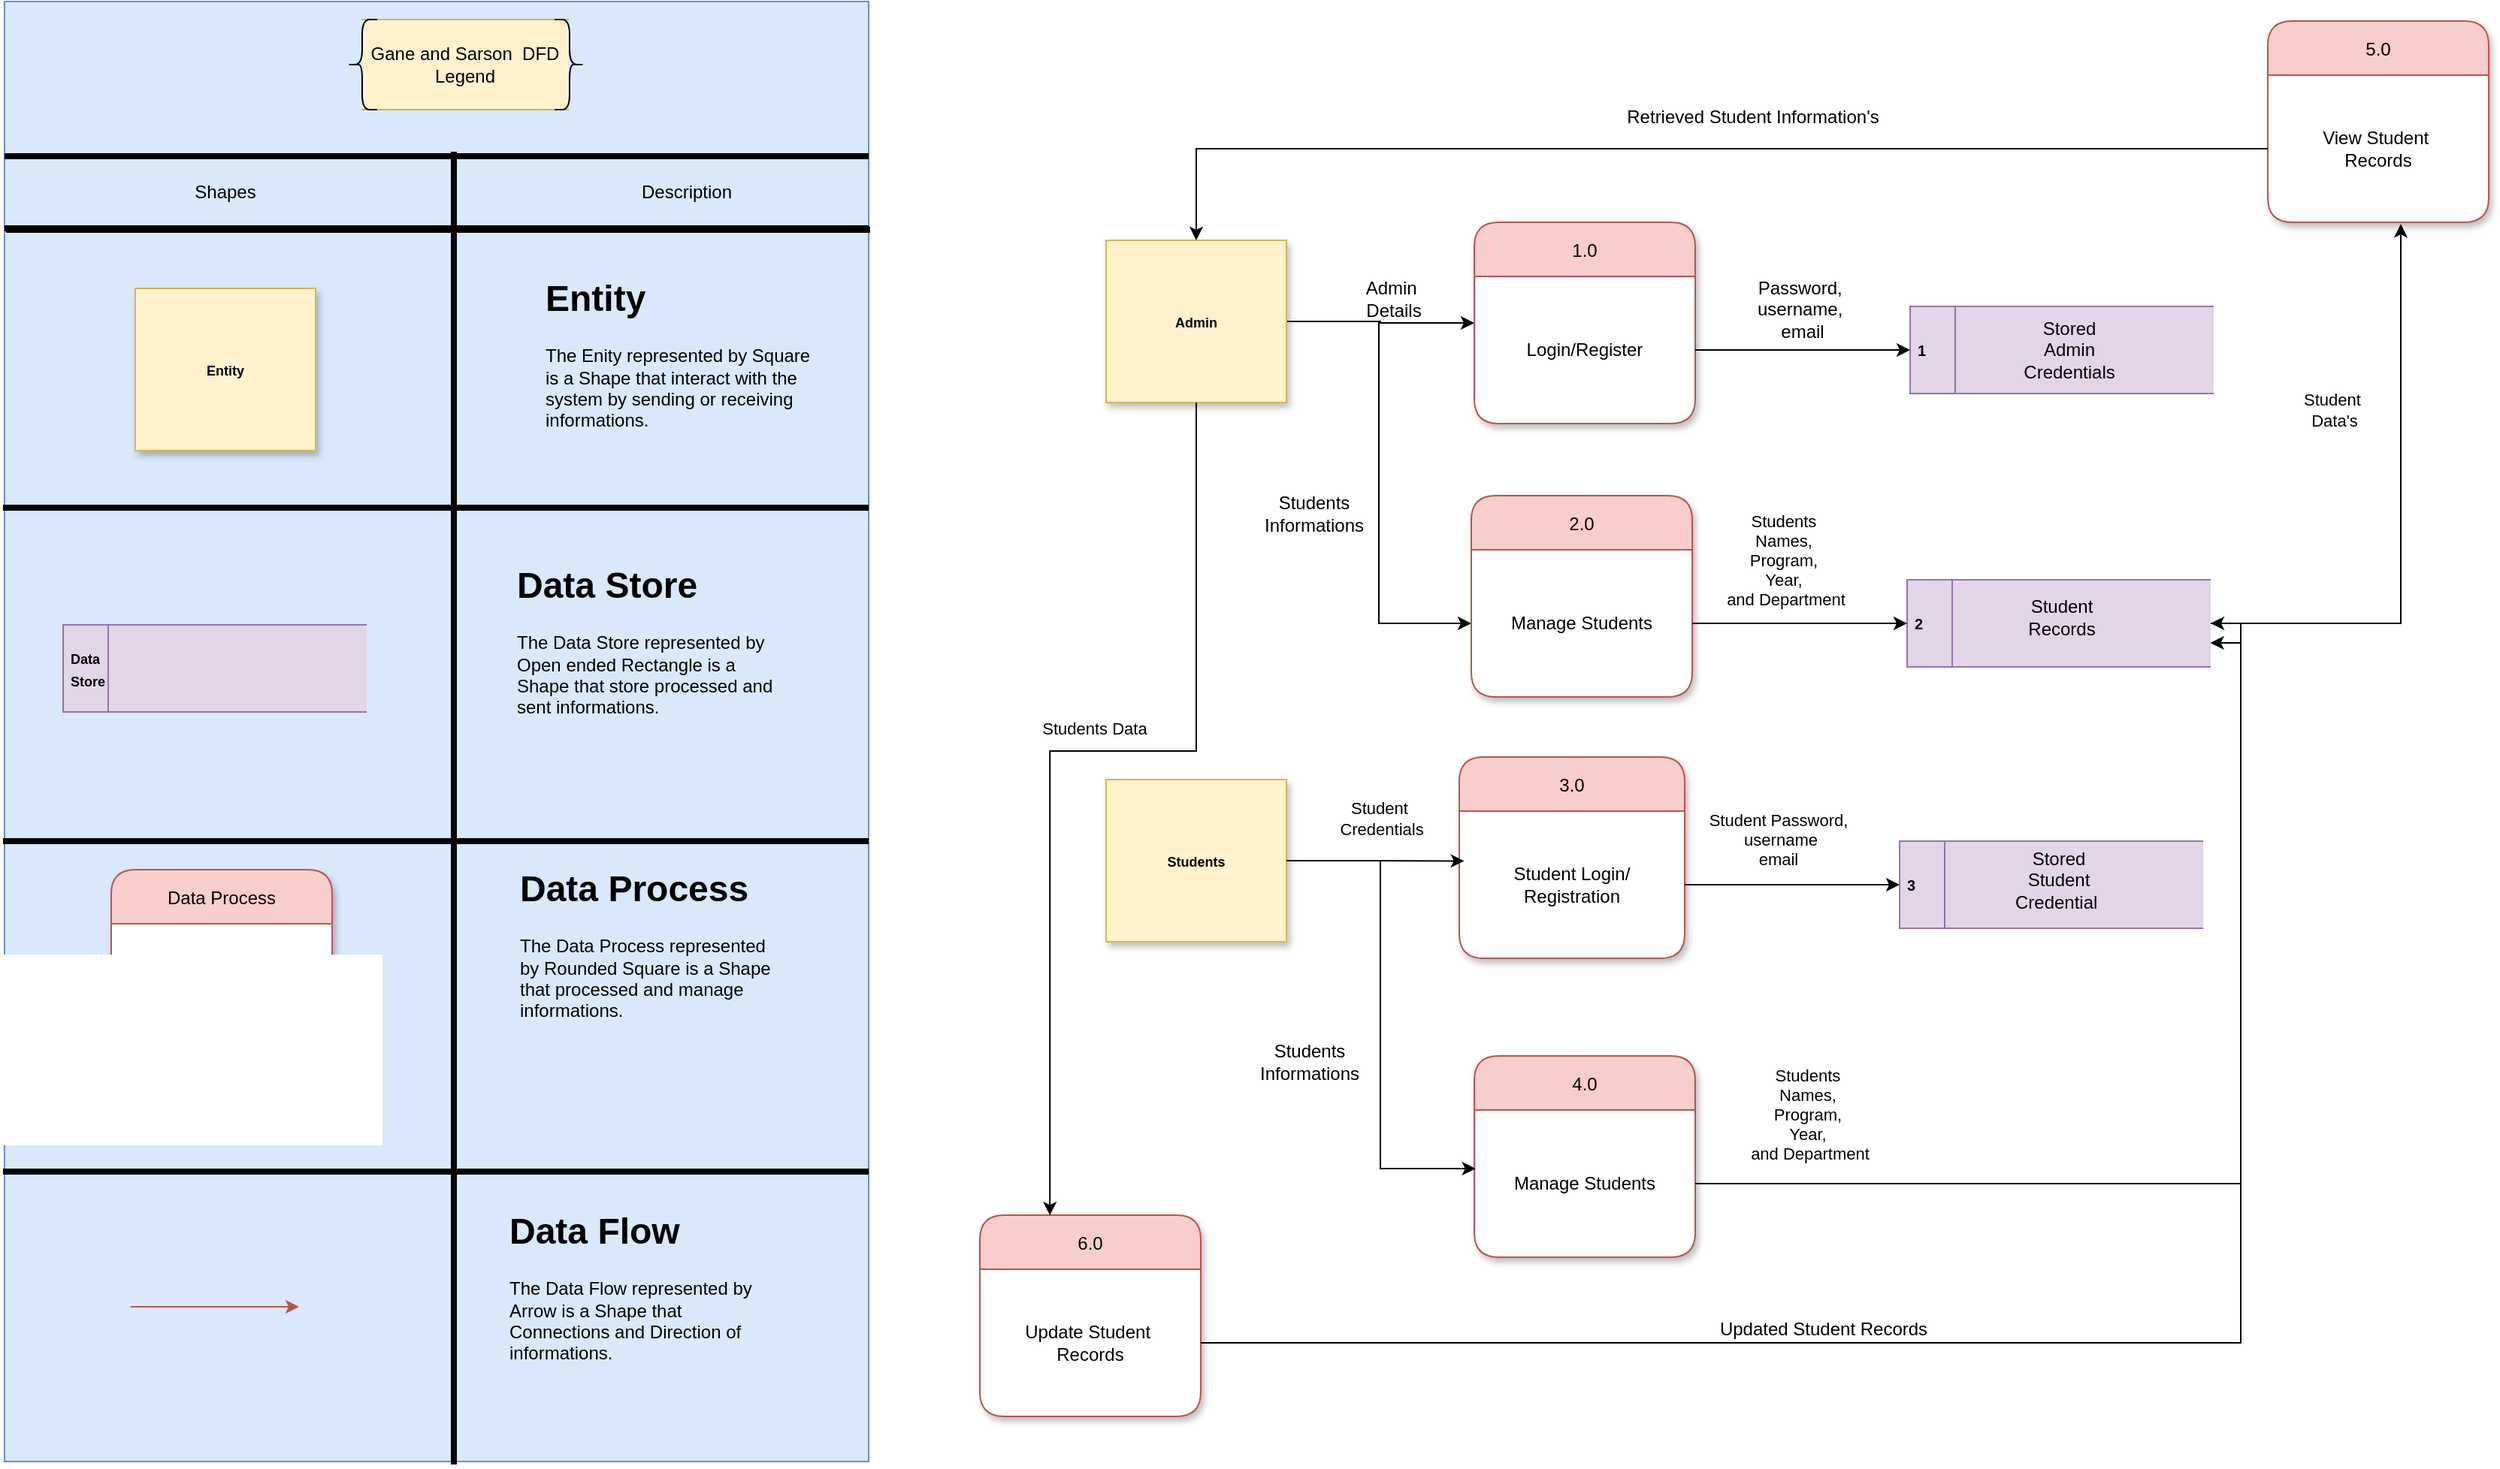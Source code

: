 <mxfile version="26.2.2">
  <diagram name="Page-1" id="SfqFHsFNGNqVCVZy7Byx">
    <mxGraphModel dx="860" dy="610" grid="0" gridSize="1" guides="1" tooltips="1" connect="1" arrows="1" fold="1" page="1" pageScale="1" pageWidth="196850" pageHeight="196850" background="none" math="0" shadow="0">
      <root>
        <mxCell id="0" />
        <mxCell id="1" parent="0" />
        <mxCell id="qmeBu4S3jbax9dmzvrjf-70" value="&lt;font size=&quot;1&quot;&gt;&lt;b&gt;3&lt;/b&gt;&lt;/font&gt;" style="html=1;dashed=0;whiteSpace=wrap;shape=mxgraph.dfd.dataStoreID;align=left;spacingLeft=3;points=[[0,0],[0.5,0],[1,0],[0,0.5],[1,0.5],[0,1],[0.5,1],[1,1]];fillColor=#e1d5e7;strokeColor=#9673a6;comic=0;enumerate=0;treeMoving=0;treeFolding=0;resizeHeight=1;resizeWidth=1;flipH=0;flipV=0;" parent="1" vertex="1">
          <mxGeometry x="1431" y="624" width="202" height="58" as="geometry" />
        </mxCell>
        <mxCell id="1iTUAPz-zUR7rCR0ceSa-26" value="" style="rounded=0;whiteSpace=wrap;html=1;fillColor=#dae8fc;strokeColor=#6c8ebf;" parent="1" vertex="1">
          <mxGeometry x="170" y="65" width="575" height="972" as="geometry" />
        </mxCell>
        <mxCell id="1iTUAPz-zUR7rCR0ceSa-23" value="Data Process" style="swimlane;fontStyle=0;childLayout=stackLayout;horizontal=1;startSize=36;horizontalStack=0;resizeParent=1;resizeParentMax=0;resizeLast=0;collapsible=0;marginBottom=0;swimlaneFillColor=#ffffff;fillColor=#f8cecc;strokeColor=#b85450;rounded=1;shadow=1;" parent="1" vertex="1">
          <mxGeometry x="241" y="643" width="147" height="124" as="geometry" />
        </mxCell>
        <mxCell id="1iTUAPz-zUR7rCR0ceSa-24" value="&lt;font style=&quot;font-size: 9px;&quot;&gt;&lt;b&gt;Data&amp;nbsp;&lt;/b&gt;&lt;/font&gt;&lt;div&gt;&lt;font style=&quot;font-size: 9px;&quot;&gt;&lt;b&gt;Store&lt;/b&gt;&lt;/font&gt;&lt;/div&gt;" style="html=1;dashed=0;whiteSpace=wrap;shape=mxgraph.dfd.dataStoreID;align=left;spacingLeft=3;points=[[0,0],[0.5,0],[1,0],[0,0.5],[1,0.5],[0,1],[0.5,1],[1,1]];fillColor=#e1d5e7;strokeColor=#9673a6;comic=0;enumerate=0;treeMoving=0;treeFolding=0;resizeHeight=1;resizeWidth=1;flipH=0;flipV=0;" parent="1" vertex="1">
          <mxGeometry x="209" y="480" width="202" height="58" as="geometry" />
        </mxCell>
        <mxCell id="1iTUAPz-zUR7rCR0ceSa-25" value="&lt;b&gt;&lt;font style=&quot;font-size: 9px;&quot;&gt;Entity&lt;/font&gt;&lt;/b&gt;" style="html=1;dashed=0;whiteSpace=wrap;fillColor=#fff2cc;strokeColor=#d6b656;rounded=0;glass=0;shadow=1;" parent="1" vertex="1">
          <mxGeometry x="257" y="256" width="120" height="108" as="geometry" />
        </mxCell>
        <mxCell id="1iTUAPz-zUR7rCR0ceSa-27" value="&lt;h1 style=&quot;margin-top: 0px;&quot;&gt;Entity&lt;/h1&gt;&lt;p&gt;The Enity represented by Square is a Shape that interact with the system by sending or receiving informations.&lt;/p&gt;" style="text;html=1;whiteSpace=wrap;overflow=hidden;rounded=0;fontStyle=0;horizontal=1;verticalAlign=middle;align=left;fontColor=light-dark(#000000,#121212);" parent="1" vertex="1">
          <mxGeometry x="528" y="246" width="180" height="120" as="geometry" />
        </mxCell>
        <mxCell id="GoHEcweU7X1IVzDICbqi-2" value="" style="line;strokeWidth=4;html=1;perimeter=backbonePerimeter;points=[];outlineConnect=0;" parent="1" vertex="1">
          <mxGeometry x="169" y="397" width="576" height="10" as="geometry" />
        </mxCell>
        <mxCell id="GoHEcweU7X1IVzDICbqi-3" value="" style="line;strokeWidth=4;direction=south;html=1;perimeter=backbonePerimeter;points=[];outlineConnect=0;" parent="1" vertex="1">
          <mxGeometry x="464" y="165" width="10" height="874" as="geometry" />
        </mxCell>
        <mxCell id="GoHEcweU7X1IVzDICbqi-4" value="Gane and Sarson&amp;nbsp; DFD Legend" style="shape=partialRectangle;whiteSpace=wrap;html=1;left=0;right=0;fillColor=#fff2cc;strokeColor=#d6b656;" parent="1" vertex="1">
          <mxGeometry x="408" y="77" width="137" height="60" as="geometry" />
        </mxCell>
        <mxCell id="GoHEcweU7X1IVzDICbqi-5" value="" style="shape=curlyBracket;whiteSpace=wrap;html=1;rounded=1;labelPosition=left;verticalLabelPosition=middle;align=right;verticalAlign=middle;" parent="1" vertex="1">
          <mxGeometry x="398" y="77" width="20" height="60" as="geometry" />
        </mxCell>
        <mxCell id="GoHEcweU7X1IVzDICbqi-6" value="" style="shape=curlyBracket;whiteSpace=wrap;html=1;rounded=1;flipH=1;labelPosition=right;verticalLabelPosition=middle;align=left;verticalAlign=middle;" parent="1" vertex="1">
          <mxGeometry x="536" y="77" width="20" height="60" as="geometry" />
        </mxCell>
        <mxCell id="GoHEcweU7X1IVzDICbqi-7" value="" style="line;strokeWidth=4;html=1;perimeter=backbonePerimeter;points=[];outlineConnect=0;" parent="1" vertex="1">
          <mxGeometry x="170" y="211" width="575" height="10" as="geometry" />
        </mxCell>
        <mxCell id="GoHEcweU7X1IVzDICbqi-12" value="Shapes" style="text;html=1;align=center;verticalAlign=middle;whiteSpace=wrap;rounded=0;" parent="1" vertex="1">
          <mxGeometry x="287" y="177" width="60" height="30" as="geometry" />
        </mxCell>
        <mxCell id="GoHEcweU7X1IVzDICbqi-13" value="Description" style="text;html=1;align=center;verticalAlign=middle;whiteSpace=wrap;rounded=0;" parent="1" vertex="1">
          <mxGeometry x="594" y="177" width="60" height="30" as="geometry" />
        </mxCell>
        <mxCell id="GoHEcweU7X1IVzDICbqi-14" value="" style="line;strokeWidth=4;html=1;perimeter=backbonePerimeter;points=[];outlineConnect=0;" parent="1" vertex="1">
          <mxGeometry x="171" y="212" width="575" height="10" as="geometry" />
        </mxCell>
        <mxCell id="GoHEcweU7X1IVzDICbqi-15" value="" style="line;strokeWidth=4;html=1;perimeter=backbonePerimeter;points=[];outlineConnect=0;" parent="1" vertex="1">
          <mxGeometry x="170" y="163" width="575" height="10" as="geometry" />
        </mxCell>
        <mxCell id="GoHEcweU7X1IVzDICbqi-16" value="" style="line;strokeWidth=4;html=1;perimeter=backbonePerimeter;points=[];outlineConnect=0;" parent="1" vertex="1">
          <mxGeometry x="169" y="619" width="576" height="10" as="geometry" />
        </mxCell>
        <mxCell id="GoHEcweU7X1IVzDICbqi-45" value="&lt;h1 style=&quot;margin-top: 0px;&quot;&gt;Data Store&lt;/h1&gt;&lt;p&gt;The Data Store represented by Open ended Rectangle is a Shape that store processed and sent informations.&lt;span style=&quot;color: rgba(0, 0, 0, 0); font-family: monospace; font-size: 0px; text-wrap-mode: nowrap; background-color: transparent;&quot;&gt;%3CmxGraphModel%3E%3Croot%3E%3CmxCell%20id%3D%220%22%2F%3E%3CmxCell%20id%3D%221%22%20parent%3D%220%22%2F%3E%3CmxCell%20id%3D%222%22%20value%3D%22%26lt%3Bh1%20style%3D%26quot%3Bmargin-top%3A%200px%3B%26quot%3B%26gt%3BEntity%26lt%3B%2Fh1%26gt%3B%26lt%3Bp%26gt%3BThe%20Enity%20represented%20by%20Square%20is%20a%20User%20that%20interact%20with%20the%20system%20by%20sending%20or%20receiving%20informations.%26lt%3B%2Fp%26gt%3B%22%20style%3D%22text%3Bhtml%3D1%3BwhiteSpace%3Dwrap%3Boverflow%3Dhidden%3Brounded%3D0%3BfontStyle%3D0%3Bhorizontal%3D1%3BverticalAlign%3Dmiddle%3Balign%3Dleft%3BfontColor%3Dlight-dark(%23000000%2C%23121212)%3B%22%20vertex%3D%221%22%20parent%3D%221%22%3E%3CmxGeometry%20x%3D%22528%22%20y%3D%22246%22%20width%3D%22180%22%20height%3D%22120%22%20as%3D%22geometry%22%2F%3E%3C%2FmxCell%3E%3C%2Froot%3E%3C%2FmxGraphModel%3E&lt;/span&gt;&lt;/p&gt;" style="text;html=1;whiteSpace=wrap;overflow=hidden;rounded=0;fontStyle=0;horizontal=1;verticalAlign=middle;align=left;fontColor=light-dark(#000000,#121212);" parent="1" vertex="1">
          <mxGeometry x="509" y="437" width="180" height="120" as="geometry" />
        </mxCell>
        <mxCell id="GoHEcweU7X1IVzDICbqi-46" value="&lt;h1 style=&quot;margin-top: 0px;&quot;&gt;Data Process&lt;/h1&gt;&lt;p&gt;The Data Process represented by Rounded Square is a Shape that processed and manage informations.&lt;span style=&quot;color: rgba(0, 0, 0, 0); font-family: monospace; font-size: 0px; text-wrap-mode: nowrap; background-color: transparent;&quot;&gt;%3CmxGraphModel%3E%3Croot%3E%3CmxCell%20id%3D%220%22%2F%3E%3CmxCell%20id%3D%221%22%20parent%3D%220%22%2F%3E%3CmxCell%20id%3D%222%22%20value%3D%22%26lt%3Bh1%20style%3D%26quot%3Bmargin-top%3A%200px%3B%26quot%3B%26gt%3BEntity%26lt%3B%2Fh1%26gt%3B%26lt%3Bp%26gt%3BThe%20Enity%20represented%20by%20Square%20is%20a%20User%20that%20interact%20with%20the%20system%20by%20sending%20or%20receiving%20informations.%26lt%3B%2Fp%26gt%3B%22%20style%3D%22text%3Bhtml%3D1%3BwhiteSpace%3Dwrap%3Boverflow%3Dhidden%3Brounded%3D0%3BfontStyle%3D0%3Bhorizontal%3D1%3BverticalAlign%3Dmiddle%3Balign%3Dleft%3BfontColor%3Dlight-dark(%23000000%2C%23121212)%3B%22%20vertex%3D%221%22%20parent%3D%221%22%3E%3CmxGeometry%20x%3D%22528%22%20y%3D%22246%22%20width%3D%22180%22%20height%3D%22120%22%20as%3D%22geometry%22%2F%3E%3C%2FmxCell%3E%3C%2Froot%3E%3C%2FmxGraphModel%3E&lt;/span&gt;&lt;/p&gt;" style="text;html=1;whiteSpace=wrap;overflow=hidden;rounded=0;fontStyle=0;horizontal=1;verticalAlign=middle;align=left;fontColor=light-dark(#000000,#121212);" parent="1" vertex="1">
          <mxGeometry x="511" y="639" width="180" height="120" as="geometry" />
        </mxCell>
        <mxCell id="GoHEcweU7X1IVzDICbqi-47" value="" style="line;strokeWidth=4;html=1;perimeter=backbonePerimeter;points=[];outlineConnect=0;" parent="1" vertex="1">
          <mxGeometry x="169" y="839" width="576" height="10" as="geometry" />
        </mxCell>
        <mxCell id="GoHEcweU7X1IVzDICbqi-49" value="" style="endArrow=classic;html=1;rounded=0;fillColor=#f8cecc;strokeColor=#b85450;" parent="1" edge="1">
          <mxGeometry width="50" height="50" relative="1" as="geometry">
            <mxPoint x="254" y="934" as="sourcePoint" />
            <mxPoint x="366" y="934" as="targetPoint" />
          </mxGeometry>
        </mxCell>
        <mxCell id="GoHEcweU7X1IVzDICbqi-50" value="&lt;h1 style=&quot;margin-top: 0px;&quot;&gt;Data Flow&lt;/h1&gt;&lt;p&gt;The Data Flow represented by Arrow is a Shape that Connections and Direction of informations.&lt;span style=&quot;color: rgba(0, 0, 0, 0); font-family: monospace; font-size: 0px; text-wrap-mode: nowrap; background-color: transparent;&quot;&gt;%3CmxGraphModel%3E%3Croot%3E%3CmxCell%20id%3D%220%22%2F%3E%3CmxCell%20id%3D%221%22%20parent%3D%220%22%2F%3E%3CmxCell%20id%3D%222%22%20value%3D%22%26lt%3Bh1%20style%3D%26quot%3Bmargin-top%3A%200px%3B%26quot%3B%26gt%3BEntity%26lt%3B%2Fh1%26gt%3B%26lt%3Bp%26gt%3BThe%20Enity%20represented%20by%20Square%20is%20a%20User%20that%20interact%20with%20the%20system%20by%20sending%20or%20receiving%20informations.%26lt%3B%2Fp%26gt%3B%22%20style%3D%22text%3Bhtml%3D1%3BwhiteSpace%3Dwrap%3Boverflow%3Dhidden%3Brounded%3D0%3BfontStyle%3D0%3Bhorizontal%3D1%3BverticalAlign%3Dmiddle%3Balign%3Dleft%3BfontColor%3Dlight-dark(%23000000%2C%23121212)%3B%22%20vertex%3D%221%22%20parent%3D%221%22%3E%3CmxGeometry%20x%3D%22528%22%20y%3D%22246%22%20width%3D%22180%22%20height%3D%22120%22%20as%3D%22geometry%22%2F%3E%3C%2FmxCell%3E%3C%2Froot%3E%3C%2FmxGraphModel%3E&lt;/span&gt;&lt;/p&gt;" style="text;html=1;whiteSpace=wrap;overflow=hidden;rounded=0;fontStyle=0;horizontal=1;verticalAlign=middle;align=left;fontColor=light-dark(#000000,#121212);" parent="1" vertex="1">
          <mxGeometry x="504" y="867" width="180" height="120" as="geometry" />
        </mxCell>
        <mxCell id="qmeBu4S3jbax9dmzvrjf-38" style="edgeStyle=orthogonalEdgeStyle;rounded=0;orthogonalLoop=1;jettySize=auto;html=1;entryX=0;entryY=0.5;entryDx=0;entryDy=0;" parent="1" source="qmeBu4S3jbax9dmzvrjf-36" target="qmeBu4S3jbax9dmzvrjf-37" edge="1">
          <mxGeometry relative="1" as="geometry" />
        </mxCell>
        <mxCell id="qmeBu4S3jbax9dmzvrjf-51" style="edgeStyle=orthogonalEdgeStyle;rounded=0;orthogonalLoop=1;jettySize=auto;html=1;entryX=0;entryY=0.5;entryDx=0;entryDy=0;" parent="1" source="qmeBu4S3jbax9dmzvrjf-36" target="qmeBu4S3jbax9dmzvrjf-49" edge="1">
          <mxGeometry relative="1" as="geometry" />
        </mxCell>
        <mxCell id="qmeBu4S3jbax9dmzvrjf-36" value="&lt;b&gt;&lt;font style=&quot;font-size: 9px;&quot;&gt;Admin&lt;/font&gt;&lt;/b&gt;" style="html=1;dashed=0;whiteSpace=wrap;fillColor=#fff2cc;strokeColor=#d6b656;rounded=0;glass=0;shadow=1;" parent="1" vertex="1">
          <mxGeometry x="903" y="224" width="120" height="108" as="geometry" />
        </mxCell>
        <mxCell id="qmeBu4S3jbax9dmzvrjf-37" value="1.0" style="swimlane;fontStyle=0;childLayout=stackLayout;horizontal=1;startSize=36;horizontalStack=0;resizeParent=1;resizeParentMax=0;resizeLast=0;collapsible=0;marginBottom=0;swimlaneFillColor=#ffffff;fillColor=#f8cecc;strokeColor=#b85450;rounded=1;shadow=1;" parent="1" vertex="1">
          <mxGeometry x="1148" y="212" width="147" height="134" as="geometry" />
        </mxCell>
        <mxCell id="qmeBu4S3jbax9dmzvrjf-39" value="Login/Register" style="text;html=1;align=center;verticalAlign=middle;whiteSpace=wrap;rounded=0;" parent="qmeBu4S3jbax9dmzvrjf-37" vertex="1">
          <mxGeometry y="36" width="147" height="98" as="geometry" />
        </mxCell>
        <mxCell id="qmeBu4S3jbax9dmzvrjf-40" value="Admin&amp;nbsp;&lt;div&gt;Details&lt;/div&gt;" style="text;html=1;align=center;verticalAlign=middle;resizable=0;points=[];autosize=1;strokeColor=none;fillColor=none;" parent="1" vertex="1">
          <mxGeometry x="1066" y="242" width="55" height="41" as="geometry" />
        </mxCell>
        <mxCell id="qmeBu4S3jbax9dmzvrjf-41" value="&lt;font size=&quot;1&quot;&gt;&lt;b&gt;1&lt;/b&gt;&lt;/font&gt;" style="html=1;dashed=0;whiteSpace=wrap;shape=mxgraph.dfd.dataStoreID;align=left;spacingLeft=3;points=[[0,0],[0.5,0],[1,0],[0,0.5],[1,0.5],[0,1],[0.5,1],[1,1]];fillColor=#e1d5e7;strokeColor=#9673a6;comic=0;enumerate=0;treeMoving=0;treeFolding=0;resizeHeight=1;resizeWidth=1;flipH=0;flipV=0;" parent="1" vertex="1">
          <mxGeometry x="1438" y="268" width="202" height="58" as="geometry" />
        </mxCell>
        <mxCell id="qmeBu4S3jbax9dmzvrjf-45" style="edgeStyle=orthogonalEdgeStyle;rounded=0;orthogonalLoop=1;jettySize=auto;html=1;entryX=0;entryY=0.5;entryDx=0;entryDy=0;" parent="1" source="qmeBu4S3jbax9dmzvrjf-39" target="qmeBu4S3jbax9dmzvrjf-41" edge="1">
          <mxGeometry relative="1" as="geometry" />
        </mxCell>
        <mxCell id="qmeBu4S3jbax9dmzvrjf-46" value="Stored Admin Credentials" style="text;html=1;align=center;verticalAlign=middle;whiteSpace=wrap;rounded=0;" parent="1" vertex="1">
          <mxGeometry x="1514" y="282" width="60" height="30" as="geometry" />
        </mxCell>
        <mxCell id="qmeBu4S3jbax9dmzvrjf-47" value="Password,&amp;nbsp;&lt;div&gt;username,&amp;nbsp;&lt;div&gt;email&lt;/div&gt;&lt;/div&gt;" style="text;html=1;align=center;verticalAlign=middle;resizable=0;points=[];autosize=1;strokeColor=none;fillColor=none;" parent="1" vertex="1">
          <mxGeometry x="1327" y="242" width="78" height="55" as="geometry" />
        </mxCell>
        <mxCell id="qmeBu4S3jbax9dmzvrjf-48" value="2.0" style="swimlane;fontStyle=0;childLayout=stackLayout;horizontal=1;startSize=36;horizontalStack=0;resizeParent=1;resizeParentMax=0;resizeLast=0;collapsible=0;marginBottom=0;swimlaneFillColor=#ffffff;fillColor=#f8cecc;strokeColor=#b85450;rounded=1;shadow=1;" parent="1" vertex="1">
          <mxGeometry x="1146" y="394" width="147" height="134" as="geometry" />
        </mxCell>
        <mxCell id="qmeBu4S3jbax9dmzvrjf-49" value="Manage Students" style="text;html=1;align=center;verticalAlign=middle;whiteSpace=wrap;rounded=0;" parent="qmeBu4S3jbax9dmzvrjf-48" vertex="1">
          <mxGeometry y="36" width="147" height="98" as="geometry" />
        </mxCell>
        <mxCell id="qmeBu4S3jbax9dmzvrjf-52" value="Students&lt;div&gt;Informations&lt;/div&gt;" style="text;html=1;align=center;verticalAlign=middle;resizable=0;points=[];autosize=1;strokeColor=none;fillColor=none;" parent="1" vertex="1">
          <mxGeometry x="999" y="385" width="84" height="41" as="geometry" />
        </mxCell>
        <mxCell id="qmeBu4S3jbax9dmzvrjf-53" value="&lt;font size=&quot;1&quot;&gt;&lt;b&gt;2&lt;/b&gt;&lt;/font&gt;" style="html=1;dashed=0;whiteSpace=wrap;shape=mxgraph.dfd.dataStoreID;align=left;spacingLeft=3;points=[[0,0],[0.5,0],[1,0],[0,0.5],[1,0.5],[0,1],[0.5,1],[1,1]];fillColor=#e1d5e7;strokeColor=#9673a6;comic=0;enumerate=0;treeMoving=0;treeFolding=0;resizeHeight=1;resizeWidth=1;flipH=0;flipV=0;" parent="1" vertex="1">
          <mxGeometry x="1436" y="450" width="202" height="58" as="geometry" />
        </mxCell>
        <mxCell id="qmeBu4S3jbax9dmzvrjf-54" value="Stored&lt;div&gt;Student Credential&amp;nbsp;&lt;/div&gt;" style="text;html=1;align=center;verticalAlign=middle;whiteSpace=wrap;rounded=0;" parent="1" vertex="1">
          <mxGeometry x="1507" y="635" width="60" height="30" as="geometry" />
        </mxCell>
        <mxCell id="qmeBu4S3jbax9dmzvrjf-55" style="edgeStyle=orthogonalEdgeStyle;rounded=0;orthogonalLoop=1;jettySize=auto;html=1;entryX=0;entryY=0.5;entryDx=0;entryDy=0;" parent="1" source="qmeBu4S3jbax9dmzvrjf-49" target="qmeBu4S3jbax9dmzvrjf-53" edge="1">
          <mxGeometry relative="1" as="geometry">
            <mxPoint x="1413" y="479" as="targetPoint" />
          </mxGeometry>
        </mxCell>
        <mxCell id="qmeBu4S3jbax9dmzvrjf-56" value="Students&amp;nbsp;&lt;div&gt;Names,&amp;nbsp;&lt;/div&gt;&lt;div&gt;Program,&amp;nbsp;&lt;/div&gt;&lt;div&gt;Year,&amp;nbsp;&lt;/div&gt;&lt;div&gt;and Department&lt;/div&gt;" style="edgeLabel;html=1;align=center;verticalAlign=middle;resizable=0;points=[];" parent="qmeBu4S3jbax9dmzvrjf-55" vertex="1" connectable="0">
          <mxGeometry x="-0.234" y="1" relative="1" as="geometry">
            <mxPoint x="7" y="-41" as="offset" />
          </mxGeometry>
        </mxCell>
        <mxCell id="qmeBu4S3jbax9dmzvrjf-57" value="&lt;b&gt;&lt;font style=&quot;font-size: 9px;&quot;&gt;Students&lt;/font&gt;&lt;/b&gt;" style="html=1;dashed=0;whiteSpace=wrap;fillColor=#fff2cc;strokeColor=#d6b656;rounded=0;glass=0;shadow=1;" parent="1" vertex="1">
          <mxGeometry x="903" y="583" width="120" height="108" as="geometry" />
        </mxCell>
        <mxCell id="qmeBu4S3jbax9dmzvrjf-58" value="3.0" style="swimlane;fontStyle=0;childLayout=stackLayout;horizontal=1;startSize=36;horizontalStack=0;resizeParent=1;resizeParentMax=0;resizeLast=0;collapsible=0;marginBottom=0;swimlaneFillColor=#ffffff;fillColor=#f8cecc;strokeColor=#b85450;rounded=1;shadow=1;" parent="1" vertex="1">
          <mxGeometry x="1138" y="568" width="150" height="134" as="geometry" />
        </mxCell>
        <mxCell id="qmeBu4S3jbax9dmzvrjf-59" value="Student Login/&lt;div&gt;Registration&lt;/div&gt;" style="text;html=1;align=center;verticalAlign=middle;whiteSpace=wrap;rounded=0;" parent="qmeBu4S3jbax9dmzvrjf-58" vertex="1">
          <mxGeometry y="36" width="150" height="98" as="geometry" />
        </mxCell>
        <mxCell id="qmeBu4S3jbax9dmzvrjf-61" style="edgeStyle=orthogonalEdgeStyle;rounded=0;orthogonalLoop=1;jettySize=auto;html=1;entryX=0.022;entryY=0.339;entryDx=0;entryDy=0;entryPerimeter=0;" parent="1" source="qmeBu4S3jbax9dmzvrjf-57" target="qmeBu4S3jbax9dmzvrjf-59" edge="1">
          <mxGeometry relative="1" as="geometry" />
        </mxCell>
        <mxCell id="qmeBu4S3jbax9dmzvrjf-62" value="Student&amp;nbsp;&lt;div&gt;Credentials&lt;/div&gt;" style="edgeLabel;html=1;align=center;verticalAlign=middle;resizable=0;points=[];" parent="qmeBu4S3jbax9dmzvrjf-61" vertex="1" connectable="0">
          <mxGeometry x="0.107" y="1" relative="1" as="geometry">
            <mxPoint x="-3" y="-27" as="offset" />
          </mxGeometry>
        </mxCell>
        <mxCell id="qmeBu4S3jbax9dmzvrjf-65" value="Student Password,&lt;div&gt;&amp;nbsp;username&lt;div&gt;email&lt;/div&gt;&lt;/div&gt;" style="edgeLabel;html=1;align=center;verticalAlign=middle;resizable=0;points=[];" parent="1" vertex="1" connectable="0">
          <mxGeometry x="1348.004" y="497" as="geometry">
            <mxPoint x="2" y="126" as="offset" />
          </mxGeometry>
        </mxCell>
        <mxCell id="qmeBu4S3jbax9dmzvrjf-72" style="edgeStyle=orthogonalEdgeStyle;rounded=0;orthogonalLoop=1;jettySize=auto;html=1;entryX=0;entryY=0.5;entryDx=0;entryDy=0;" parent="1" source="qmeBu4S3jbax9dmzvrjf-59" target="qmeBu4S3jbax9dmzvrjf-70" edge="1">
          <mxGeometry relative="1" as="geometry" />
        </mxCell>
        <mxCell id="qmeBu4S3jbax9dmzvrjf-73" value="Student Records" style="text;html=1;align=center;verticalAlign=middle;whiteSpace=wrap;rounded=0;" parent="1" vertex="1">
          <mxGeometry x="1509" y="460" width="60" height="30" as="geometry" />
        </mxCell>
        <mxCell id="qmeBu4S3jbax9dmzvrjf-74" value="4.0" style="swimlane;fontStyle=0;childLayout=stackLayout;horizontal=1;startSize=36;horizontalStack=0;resizeParent=1;resizeParentMax=0;resizeLast=0;collapsible=0;marginBottom=0;swimlaneFillColor=#ffffff;fillColor=#f8cecc;strokeColor=#b85450;rounded=1;shadow=1;" parent="1" vertex="1">
          <mxGeometry x="1148" y="767" width="147" height="134" as="geometry" />
        </mxCell>
        <mxCell id="qmeBu4S3jbax9dmzvrjf-75" value="Manage Students" style="text;html=1;align=center;verticalAlign=middle;whiteSpace=wrap;rounded=0;" parent="qmeBu4S3jbax9dmzvrjf-74" vertex="1">
          <mxGeometry y="36" width="147" height="98" as="geometry" />
        </mxCell>
        <mxCell id="qmeBu4S3jbax9dmzvrjf-80" value="Students&lt;div&gt;Informations&lt;/div&gt;" style="text;html=1;align=center;verticalAlign=middle;resizable=0;points=[];autosize=1;strokeColor=none;fillColor=none;" parent="1" vertex="1">
          <mxGeometry x="996" y="750" width="84" height="41" as="geometry" />
        </mxCell>
        <mxCell id="qmeBu4S3jbax9dmzvrjf-82" style="edgeStyle=orthogonalEdgeStyle;rounded=0;orthogonalLoop=1;jettySize=auto;html=1;entryX=0.006;entryY=0.398;entryDx=0;entryDy=0;entryPerimeter=0;" parent="1" source="qmeBu4S3jbax9dmzvrjf-57" target="qmeBu4S3jbax9dmzvrjf-75" edge="1">
          <mxGeometry relative="1" as="geometry" />
        </mxCell>
        <mxCell id="qmeBu4S3jbax9dmzvrjf-83" style="edgeStyle=orthogonalEdgeStyle;rounded=0;orthogonalLoop=1;jettySize=auto;html=1;entryX=1;entryY=0.5;entryDx=0;entryDy=0;" parent="1" source="qmeBu4S3jbax9dmzvrjf-75" target="qmeBu4S3jbax9dmzvrjf-53" edge="1">
          <mxGeometry relative="1" as="geometry" />
        </mxCell>
        <mxCell id="qmeBu4S3jbax9dmzvrjf-84" value="Students&amp;nbsp;&lt;div&gt;Names,&amp;nbsp;&lt;/div&gt;&lt;div&gt;Program,&amp;nbsp;&lt;/div&gt;&lt;div&gt;Year,&amp;nbsp;&lt;/div&gt;&lt;div&gt;and Department&lt;/div&gt;" style="edgeLabel;html=1;align=center;verticalAlign=middle;resizable=0;points=[];" parent="1" vertex="1" connectable="0">
          <mxGeometry x="1371.004" y="806" as="geometry" />
        </mxCell>
        <mxCell id="qmeBu4S3jbax9dmzvrjf-85" value="5.0" style="swimlane;fontStyle=0;childLayout=stackLayout;horizontal=1;startSize=36;horizontalStack=0;resizeParent=1;resizeParentMax=0;resizeLast=0;collapsible=0;marginBottom=0;swimlaneFillColor=#ffffff;fillColor=#f8cecc;strokeColor=#b85450;rounded=1;shadow=1;" parent="1" vertex="1">
          <mxGeometry x="1676" y="78" width="147" height="134" as="geometry" />
        </mxCell>
        <mxCell id="qmeBu4S3jbax9dmzvrjf-86" value="View Student&amp;nbsp;&lt;div&gt;Records&lt;/div&gt;" style="text;html=1;align=center;verticalAlign=middle;whiteSpace=wrap;rounded=0;" parent="qmeBu4S3jbax9dmzvrjf-85" vertex="1">
          <mxGeometry y="36" width="147" height="98" as="geometry" />
        </mxCell>
        <mxCell id="qmeBu4S3jbax9dmzvrjf-88" style="edgeStyle=orthogonalEdgeStyle;rounded=0;orthogonalLoop=1;jettySize=auto;html=1;entryX=0.602;entryY=1.011;entryDx=0;entryDy=0;entryPerimeter=0;" parent="1" source="qmeBu4S3jbax9dmzvrjf-53" target="qmeBu4S3jbax9dmzvrjf-86" edge="1">
          <mxGeometry relative="1" as="geometry" />
        </mxCell>
        <mxCell id="qmeBu4S3jbax9dmzvrjf-89" value="Student&amp;nbsp;&lt;div&gt;Data&#39;s&lt;/div&gt;" style="edgeLabel;html=1;align=center;verticalAlign=middle;resizable=0;points=[];" parent="qmeBu4S3jbax9dmzvrjf-88" vertex="1" connectable="0">
          <mxGeometry x="0.111" y="1" relative="1" as="geometry">
            <mxPoint x="-44" y="-51" as="offset" />
          </mxGeometry>
        </mxCell>
        <mxCell id="qmeBu4S3jbax9dmzvrjf-90" style="edgeStyle=orthogonalEdgeStyle;rounded=0;orthogonalLoop=1;jettySize=auto;html=1;entryX=0.5;entryY=0;entryDx=0;entryDy=0;" parent="1" source="qmeBu4S3jbax9dmzvrjf-86" target="qmeBu4S3jbax9dmzvrjf-36" edge="1">
          <mxGeometry relative="1" as="geometry" />
        </mxCell>
        <mxCell id="qmeBu4S3jbax9dmzvrjf-91" value="Retrieved Student Information&#39;s" style="text;html=1;align=center;verticalAlign=middle;resizable=0;points=[];autosize=1;strokeColor=none;fillColor=none;" parent="1" vertex="1">
          <mxGeometry x="1240" y="129" width="186" height="26" as="geometry" />
        </mxCell>
        <mxCell id="qmeBu4S3jbax9dmzvrjf-92" value="6.0" style="swimlane;fontStyle=0;childLayout=stackLayout;horizontal=1;startSize=36;horizontalStack=0;resizeParent=1;resizeParentMax=0;resizeLast=0;collapsible=0;marginBottom=0;swimlaneFillColor=#ffffff;fillColor=#f8cecc;strokeColor=#b85450;rounded=1;shadow=1;" parent="1" vertex="1">
          <mxGeometry x="819" y="873" width="147" height="134" as="geometry" />
        </mxCell>
        <mxCell id="qmeBu4S3jbax9dmzvrjf-93" value="Update Student&amp;nbsp;&lt;div&gt;Records&lt;/div&gt;" style="text;html=1;align=center;verticalAlign=middle;whiteSpace=wrap;rounded=0;" parent="qmeBu4S3jbax9dmzvrjf-92" vertex="1">
          <mxGeometry y="36" width="147" height="98" as="geometry" />
        </mxCell>
        <mxCell id="qmeBu4S3jbax9dmzvrjf-94" style="edgeStyle=orthogonalEdgeStyle;rounded=0;orthogonalLoop=1;jettySize=auto;html=1;entryX=0.317;entryY=0.001;entryDx=0;entryDy=0;entryPerimeter=0;" parent="1" source="qmeBu4S3jbax9dmzvrjf-36" target="qmeBu4S3jbax9dmzvrjf-92" edge="1">
          <mxGeometry relative="1" as="geometry">
            <Array as="points">
              <mxPoint x="963" y="564" />
              <mxPoint x="866" y="564" />
            </Array>
          </mxGeometry>
        </mxCell>
        <mxCell id="qmeBu4S3jbax9dmzvrjf-95" value="Students Data" style="edgeLabel;html=1;align=center;verticalAlign=middle;resizable=0;points=[];" parent="qmeBu4S3jbax9dmzvrjf-94" vertex="1" connectable="0">
          <mxGeometry x="-0.038" y="-3" relative="1" as="geometry">
            <mxPoint x="7" y="-12" as="offset" />
          </mxGeometry>
        </mxCell>
        <mxCell id="qmeBu4S3jbax9dmzvrjf-96" style="edgeStyle=orthogonalEdgeStyle;rounded=0;orthogonalLoop=1;jettySize=auto;html=1;entryX=0.999;entryY=0.724;entryDx=0;entryDy=0;entryPerimeter=0;" parent="1" source="qmeBu4S3jbax9dmzvrjf-93" target="qmeBu4S3jbax9dmzvrjf-53" edge="1">
          <mxGeometry relative="1" as="geometry" />
        </mxCell>
        <mxCell id="qmeBu4S3jbax9dmzvrjf-97" value="Updated Student Records" style="text;html=1;align=center;verticalAlign=middle;resizable=0;points=[];autosize=1;strokeColor=none;fillColor=none;" parent="1" vertex="1">
          <mxGeometry x="1302" y="936" width="156" height="26" as="geometry" />
        </mxCell>
      </root>
    </mxGraphModel>
  </diagram>
</mxfile>
